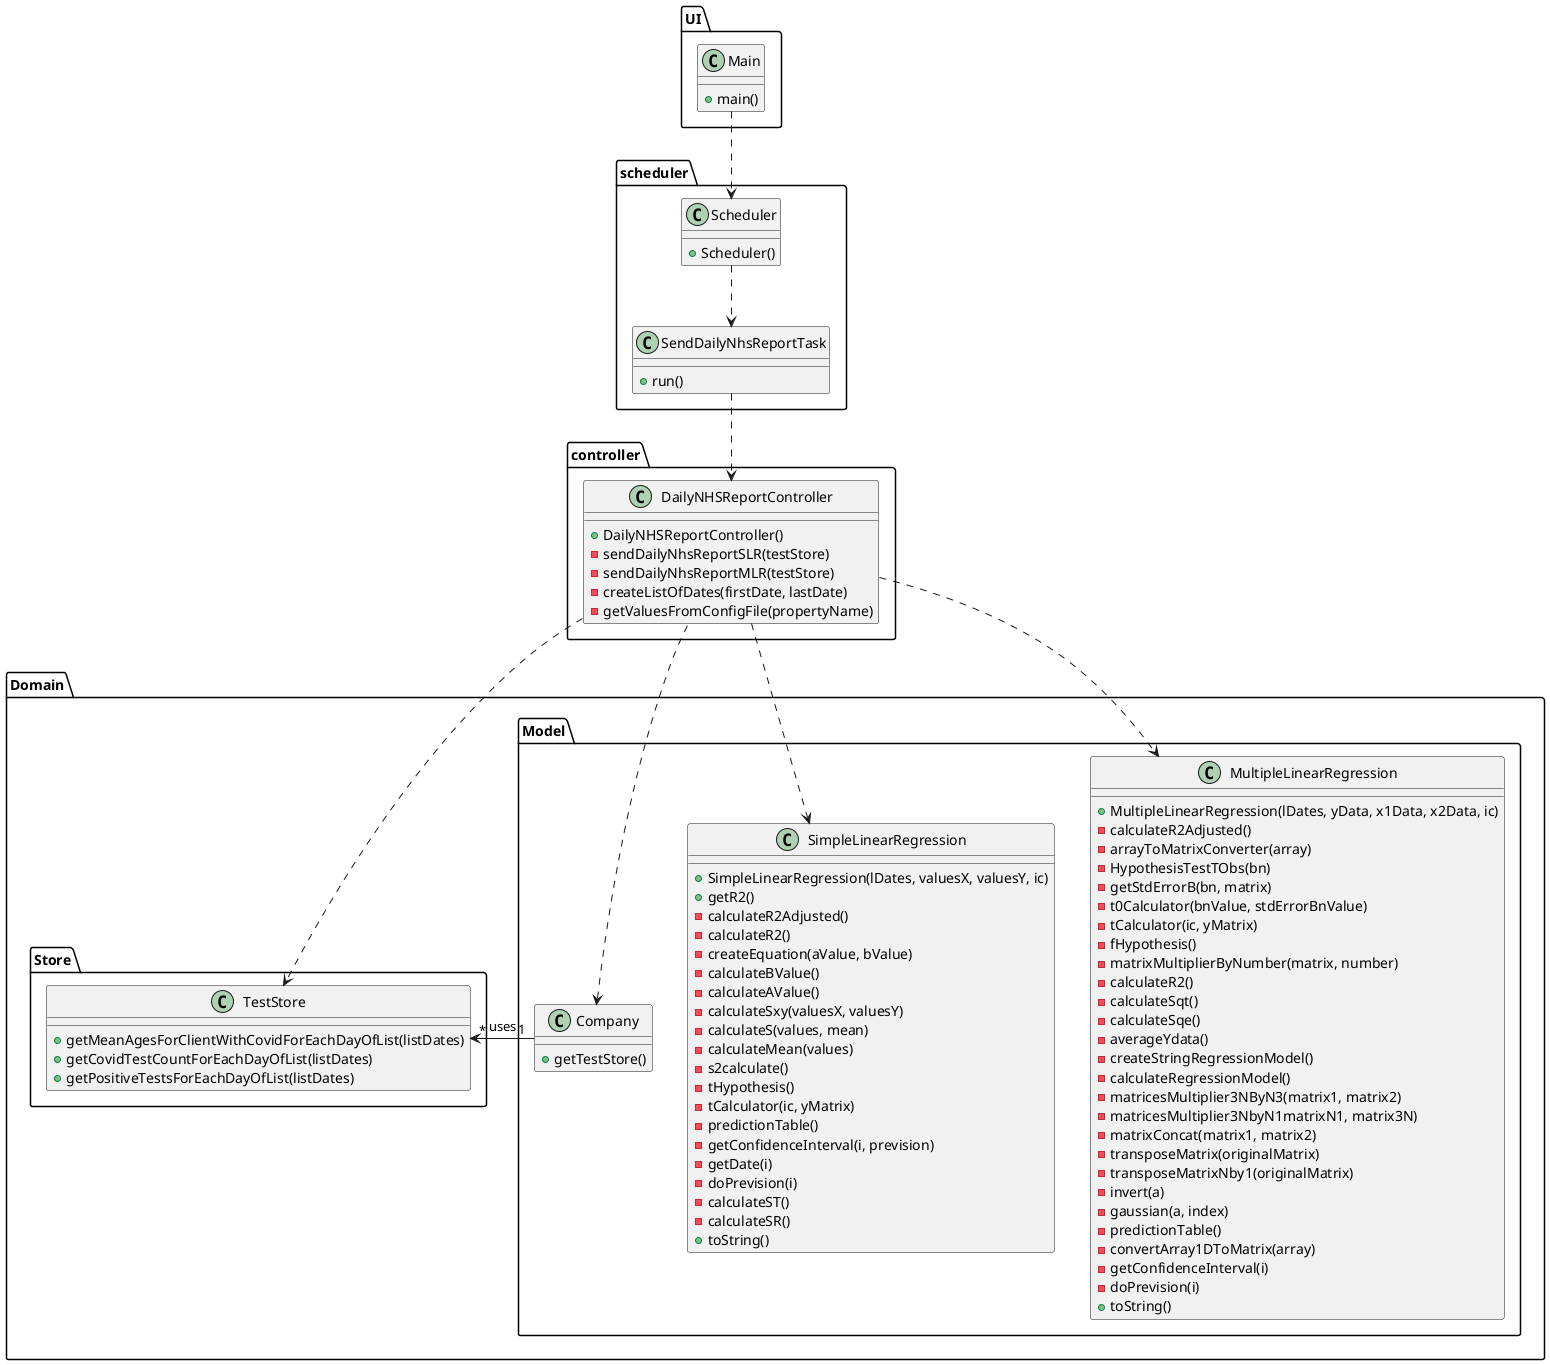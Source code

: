@startuml
'https://plantuml.com/class-diagram

package scheduler{
class Scheduler{
    +Scheduler()
}
class SendDailyNhsReportTask {
    +run()
}
}


package controller {
class DailyNHSReportController {
    +DailyNHSReportController()
    -sendDailyNhsReportSLR(testStore)
    -sendDailyNhsReportMLR(testStore)
    -createListOfDates(firstDate, lastDate)
    -getValuesFromConfigFile(propertyName)
}
}

package UI {
class Main {
    +main()
}
}



package Domain{
package Model{
class Company {
    +getTestStore()
}
class SimpleLinearRegression {
    +SimpleLinearRegression(lDates, valuesX, valuesY, ic)
    +getR2()
    -calculateR2Adjusted()
    -calculateR2()
    -createEquation(aValue, bValue)
    -calculateBValue()
    -calculateAValue()
    -calculateSxy(valuesX, valuesY)
    -calculateS(values, mean)
    -calculateMean(values)
    -s2calculate()
    -tHypothesis()
    -tCalculator(ic, yMatrix)
    -predictionTable()
    -getConfidenceInterval(i, prevision)
    -getDate(i)
    -doPrevision(i)
    -calculateST()
    -calculateSR()
    +toString()
}

class MultipleLinearRegression {
    +MultipleLinearRegression(lDates, yData, x1Data, x2Data, ic)
    -calculateR2Adjusted()
    -arrayToMatrixConverter(array)
    -HypothesisTestTObs(bn)
    -getStdErrorB(bn, matrix)
    -t0Calculator(bnValue, stdErrorBnValue)
    -tCalculator(ic, yMatrix)
    -fHypothesis()
    -matrixMultiplierByNumber(matrix, number)
    -calculateR2()
    -calculateSqt()
    -calculateSqe()
    -averageYdata()
    -createStringRegressionModel()
    -calculateRegressionModel()
    -matricesMultiplier3NByN3(matrix1, matrix2)
    -matricesMultiplier3NbyN1matrixN1, matrix3N)
    -matrixConcat(matrix1, matrix2)
    -transposeMatrix(originalMatrix)
    -transposeMatrixNby1(originalMatrix)
    -invert(a)
    -gaussian(a, index)
    -predictionTable()
    -convertArray1DToMatrix(array)
    -getConfidenceInterval(i)
    -doPrevision(i)
    +toString()
}
}
package Store {
class TestStore {
    +getMeanAgesForClientWithCovidForEachDayOfList(listDates)
    +getCovidTestCountForEachDayOfList(listDates)
    +getPositiveTestsForEachDayOfList(listDates)
}
}
}



Main ..> Scheduler
Scheduler ..> SendDailyNhsReportTask
SendDailyNhsReportTask ..> DailyNHSReportController
DailyNHSReportController ..> TestStore
DailyNHSReportController ..> MultipleLinearRegression
Company <.. DailyNHSReportController
Company"1" -> "*"TestStore : uses
DailyNHSReportController ..> SimpleLinearRegression



@enduml